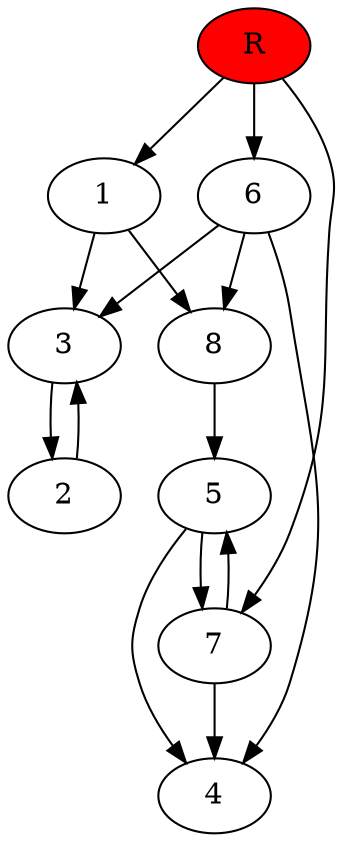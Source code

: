 digraph prb56685 {
	1
	2
	3
	4
	5
	6
	7
	8
	R [fillcolor="#ff0000" style=filled]
	1 -> 3
	1 -> 8
	2 -> 3
	3 -> 2
	5 -> 4
	5 -> 7
	6 -> 3
	6 -> 4
	6 -> 8
	7 -> 4
	7 -> 5
	8 -> 5
	R -> 1
	R -> 6
	R -> 7
}
